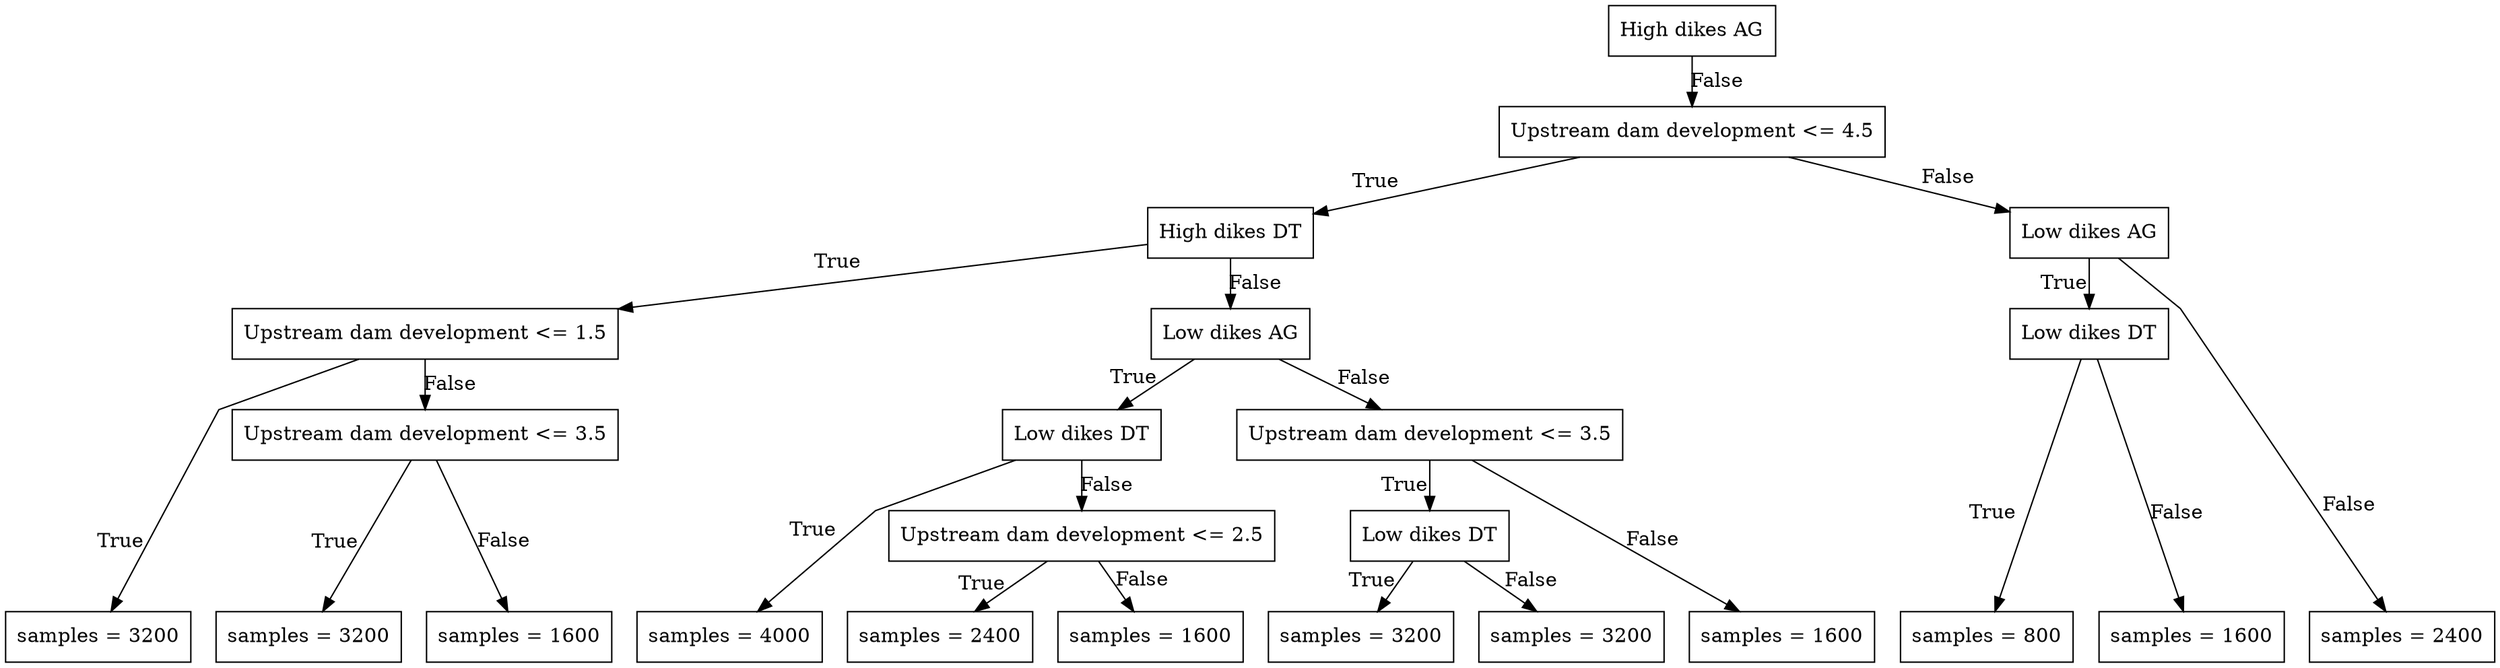 digraph Tree {
node [shape=box] ;
graph [ranksep=equally, splines=polyline] ;
0 [label="High dikes AG"] ;
2 [label="Upstream dam development <= 4.5"] ;
0 -> 2 [labeldistance=2.5, labelangle=-45, headlabel="False"] ;
3 [label="High dikes DT"] ;
2 -> 3 [labeldistance=5, labelangle=15, headlabel="True"] ;
7 [label="Upstream dam development <= 1.5"] ;
3 -> 7 [labeldistance=16, labelangle=5, headlabel="True"] ;
11 [label="samples = 3200"] ;
7 -> 11 [labeldistance=5, labelangle=20, headlabel="True"] ;
12 [label="Upstream dam development <= 3.5"] ;
7 -> 12 [labeldistance=2.5, labelangle=-45, headlabel="False"] ;
33 [label="samples = 3200"] ;
12 -> 33 [labeldistance=5, labelangle=20, headlabel="True"] ;
34 [label="samples = 1600"] ;
12 -> 34 [labeldistance=5, labelangle=-22, headlabel="False"] ;
8 [label="Low dikes AG"] ;
3 -> 8 [labeldistance=2.5, labelangle=-45, headlabel="False"] ;
15 [label="Low dikes DT"] ;
8 -> 15 [labeldistance=2.5, labelangle=30, headlabel="True"] ;
27 [label="samples = 4000"] ;
15 -> 27 [labeldistance=7, labelangle=15, headlabel="True"] ;
28 [label="Upstream dam development <= 2.5"] ;
15 -> 28 [labeldistance=2.5, labelangle=-45, headlabel="False"] ;
29 [label="samples = 2400"] ;
28 -> 29 [labeldistance=2, labelangle=40, headlabel="True"] ;
30 [label="samples = 1600"] ;
28 -> 30 [labeldistance=2.3, labelangle=-50, headlabel="False"] ;
16 [label="Upstream dam development <= 3.5"] ;
8 -> 16 [labeldistance=2.5, labelangle=-35, headlabel="False"] ;
17 [label="Low dikes DT"] ;
16 -> 17 [labeldistance=2.5, labelangle=45, headlabel="True"] ;
25 [label="samples = 3200"] ;
17 -> 25 [labeldistance=2.2, labelangle=45, headlabel="True"] ;
26 [label="samples = 3200"] ;
17 -> 26 [labeldistance=2.2, labelangle=-45, headlabel="False"] ;
18 [label="samples = 1600"] ;
16 -> 18 [labeldistance=8, labelangle=-10, headlabel="False"] ;
4 [label="Low dikes AG"] ;
2 -> 4 [labeldistance=5, labelangle=-15, headlabel="False"] ;
9 [label="Low dikes DT"] ;
4 -> 9 [labeldistance=2.5, labelangle=45, headlabel="True"] ;
23 [label="samples = 800"] ;
9 -> 23 [labeldistance=7, labelangle=20, headlabel="True"] ;
24 [label="samples = 1600"] ;
9 -> 24 [labeldistance=7, labelangle=-15, headlabel="False"] ;
10 [label="samples = 2400"] ;
4 -> 10 [labeldistance=8, labelangle=-15, headlabel="False"] ;
{rank=same ; 0} ;
{rank=same ; 2} ;
{rank=same ; 3; 4} ;
{rank=same ; 7; 8; 9} ;
{rank=same ; 12; 15; 16} ;
{rank=same ; 28; 17} ;
{rank=same ;11; 33; 34; 27; 29; 30; 25; 26; 18; 23; 24; 10} ;
}